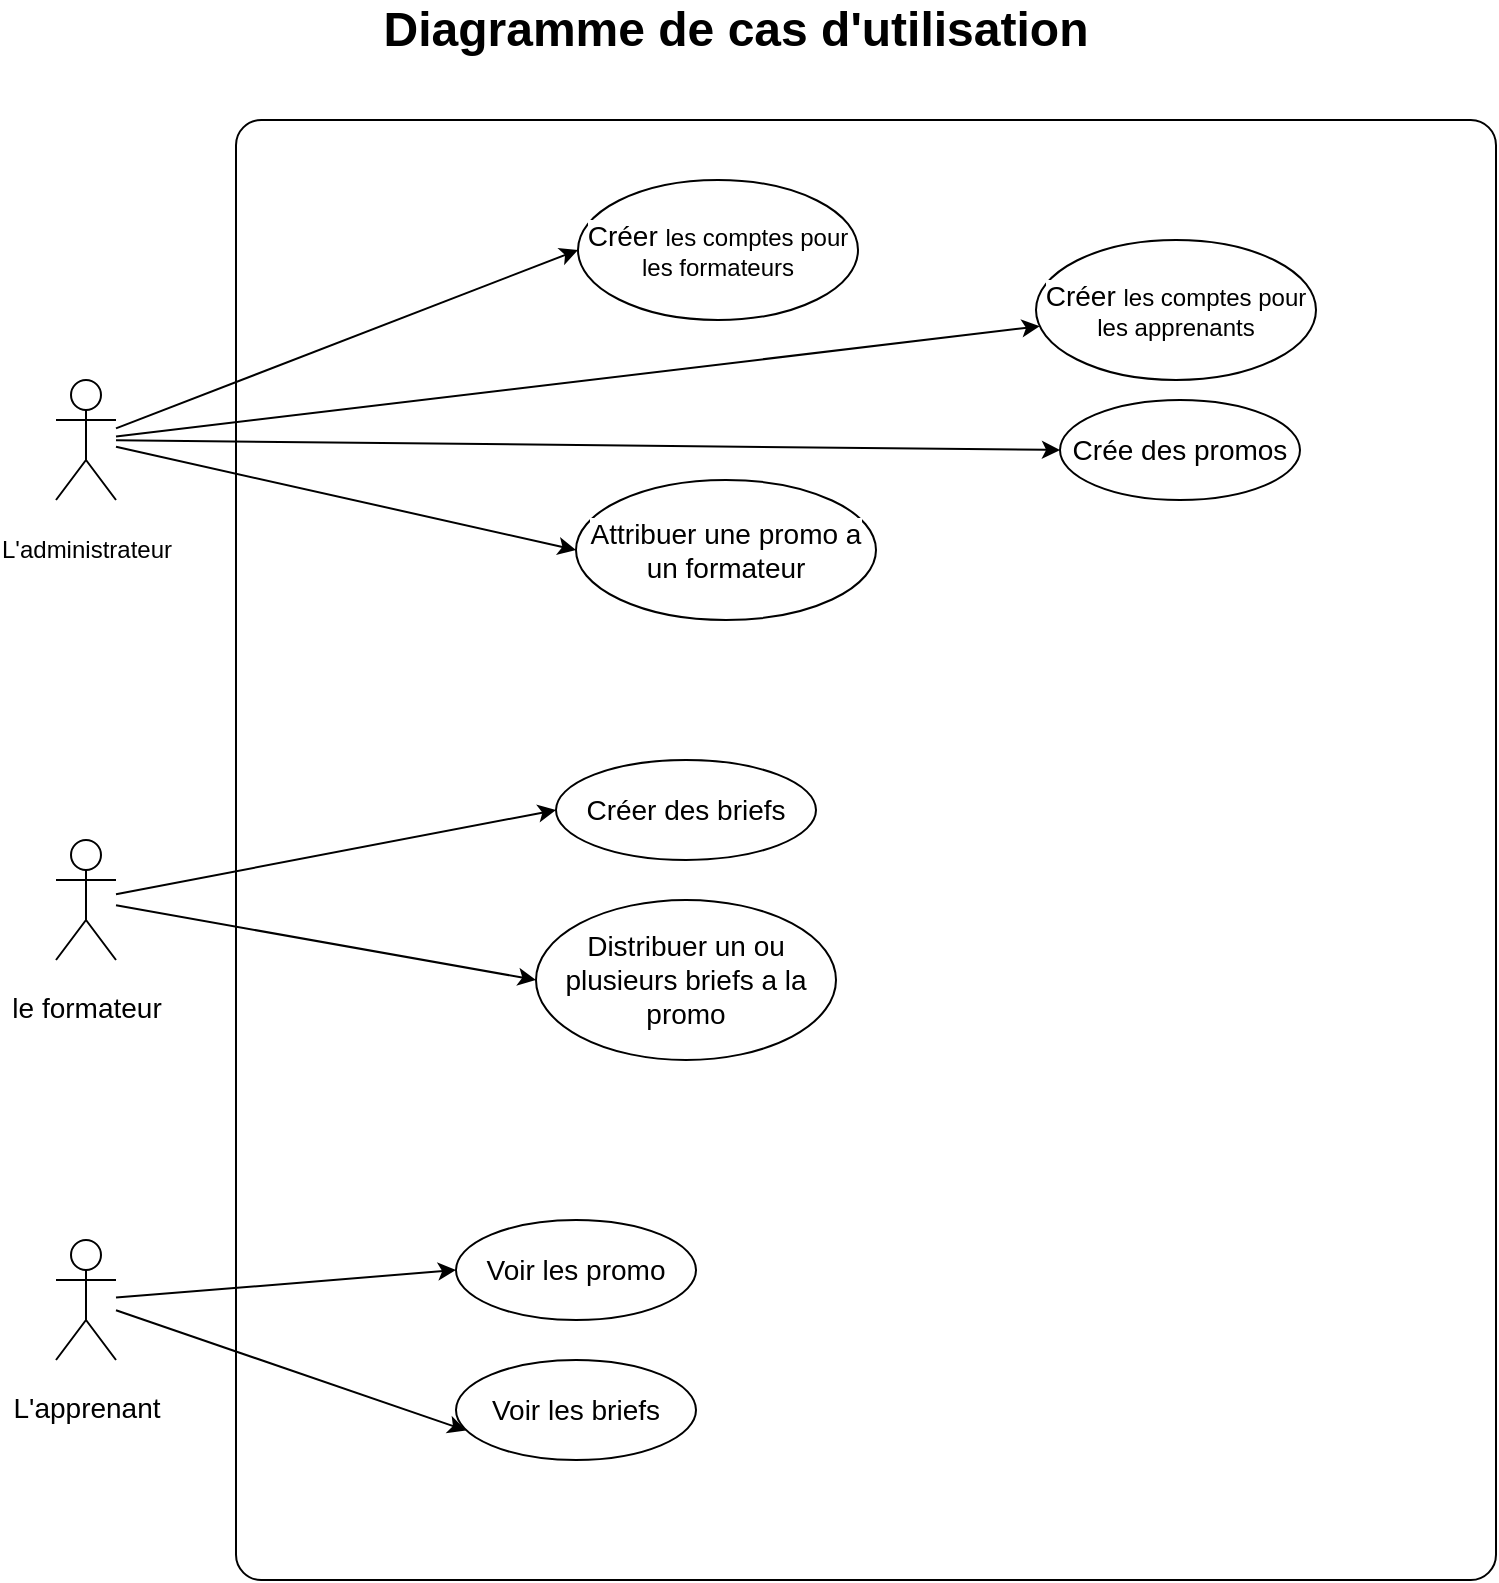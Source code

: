 <mxfile version="16.1.2" type="device"><diagram id="XOnsY3qGpB_ukDObhGDd" name="Page-1"><mxGraphModel dx="868" dy="553" grid="1" gridSize="10" guides="1" tooltips="1" connect="1" arrows="1" fold="1" page="1" pageScale="1" pageWidth="850" pageHeight="1100" math="0" shadow="0"><root><mxCell id="0"/><mxCell id="1" parent="0"/><mxCell id="eqc3wVcJeiabOOFeTULN-1" value="" style="rounded=1;whiteSpace=wrap;html=1;arcSize=2;" parent="1" vertex="1"><mxGeometry x="170" y="80" width="630" height="730" as="geometry"/></mxCell><mxCell id="Ar_UeY85rtDw13q_BDt4-1" value="&lt;font style=&quot;font-size: 24px;&quot;&gt;&lt;b&gt;Diagramme de cas d'utilisation&lt;/b&gt;&lt;/font&gt;" style="text;html=1;strokeColor=none;fillColor=none;align=center;verticalAlign=middle;whiteSpace=wrap;rounded=0;" parent="1" vertex="1"><mxGeometry x="220" y="20" width="400" height="30" as="geometry"/></mxCell><mxCell id="Ar_UeY85rtDw13q_BDt4-19" style="edgeStyle=none;rounded=0;orthogonalLoop=1;jettySize=auto;html=1;entryX=0;entryY=0.5;entryDx=0;entryDy=0;fontSize=12;" parent="1" source="Ar_UeY85rtDw13q_BDt4-2" target="Ar_UeY85rtDw13q_BDt4-9" edge="1"><mxGeometry relative="1" as="geometry"/></mxCell><mxCell id="Ar_UeY85rtDw13q_BDt4-20" style="edgeStyle=none;rounded=0;orthogonalLoop=1;jettySize=auto;html=1;fontSize=12;" parent="1" source="Ar_UeY85rtDw13q_BDt4-2" target="Ar_UeY85rtDw13q_BDt4-11" edge="1"><mxGeometry relative="1" as="geometry"/></mxCell><mxCell id="Ar_UeY85rtDw13q_BDt4-21" style="edgeStyle=none;rounded=0;orthogonalLoop=1;jettySize=auto;html=1;entryX=0;entryY=0.5;entryDx=0;entryDy=0;fontSize=12;" parent="1" source="Ar_UeY85rtDw13q_BDt4-2" target="Ar_UeY85rtDw13q_BDt4-12" edge="1"><mxGeometry relative="1" as="geometry"/></mxCell><mxCell id="Ar_UeY85rtDw13q_BDt4-22" style="edgeStyle=none;rounded=0;orthogonalLoop=1;jettySize=auto;html=1;entryX=0;entryY=0.5;entryDx=0;entryDy=0;fontSize=12;" parent="1" source="Ar_UeY85rtDw13q_BDt4-2" target="Ar_UeY85rtDw13q_BDt4-13" edge="1"><mxGeometry relative="1" as="geometry"/></mxCell><mxCell id="Ar_UeY85rtDw13q_BDt4-2" value="&lt;font style=&quot;font-size: 12px;&quot;&gt;L'administrateur&lt;br&gt;&lt;/font&gt;" style="shape=umlActor;verticalLabelPosition=bottom;verticalAlign=top;html=1;outlineConnect=0;fontSize=24;" parent="1" vertex="1"><mxGeometry x="80" y="210" width="30" height="60" as="geometry"/></mxCell><mxCell id="Ar_UeY85rtDw13q_BDt4-24" style="edgeStyle=none;rounded=0;orthogonalLoop=1;jettySize=auto;html=1;entryX=0;entryY=0.5;entryDx=0;entryDy=0;fontSize=12;" parent="1" source="Ar_UeY85rtDw13q_BDt4-3" target="Ar_UeY85rtDw13q_BDt4-17" edge="1"><mxGeometry relative="1" as="geometry"/></mxCell><mxCell id="Ar_UeY85rtDw13q_BDt4-25" style="edgeStyle=none;rounded=0;orthogonalLoop=1;jettySize=auto;html=1;entryX=0;entryY=0.5;entryDx=0;entryDy=0;fontSize=12;" parent="1" source="Ar_UeY85rtDw13q_BDt4-3" target="Ar_UeY85rtDw13q_BDt4-18" edge="1"><mxGeometry relative="1" as="geometry"/></mxCell><mxCell id="Ar_UeY85rtDw13q_BDt4-3" value="&lt;span style=&quot;font-family: &amp;quot;Nunito Sans&amp;quot;, sans-serif; font-size: 14px; text-align: start; background-color: rgb(255, 255, 255);&quot;&gt;le formateur&lt;/span&gt;" style="shape=umlActor;verticalLabelPosition=bottom;verticalAlign=top;html=1;outlineConnect=0;fontSize=24;" parent="1" vertex="1"><mxGeometry x="80" y="440" width="30" height="60" as="geometry"/></mxCell><mxCell id="Ar_UeY85rtDw13q_BDt4-29" style="edgeStyle=none;rounded=0;orthogonalLoop=1;jettySize=auto;html=1;entryX=0;entryY=0.5;entryDx=0;entryDy=0;fontSize=14;" parent="1" source="Ar_UeY85rtDw13q_BDt4-4" target="Ar_UeY85rtDw13q_BDt4-26" edge="1"><mxGeometry relative="1" as="geometry"/></mxCell><mxCell id="Ar_UeY85rtDw13q_BDt4-30" style="edgeStyle=none;rounded=0;orthogonalLoop=1;jettySize=auto;html=1;entryX=0.042;entryY=0.705;entryDx=0;entryDy=0;entryPerimeter=0;fontSize=14;" parent="1" source="Ar_UeY85rtDw13q_BDt4-4" target="Ar_UeY85rtDw13q_BDt4-27" edge="1"><mxGeometry relative="1" as="geometry"/></mxCell><mxCell id="Ar_UeY85rtDw13q_BDt4-4" value="&lt;span style=&quot;font-family: &amp;quot;Nunito Sans&amp;quot;, sans-serif; font-size: 14px; text-align: start; background-color: rgb(255, 255, 255);&quot;&gt;L'apprenant&lt;/span&gt;" style="shape=umlActor;verticalLabelPosition=bottom;verticalAlign=top;html=1;outlineConnect=0;fontSize=24;" parent="1" vertex="1"><mxGeometry x="80" y="640" width="30" height="60" as="geometry"/></mxCell><mxCell id="Ar_UeY85rtDw13q_BDt4-9" value="&lt;span style=&quot;font-family: &amp;#34;nunito sans&amp;#34; , sans-serif ; font-size: 14px ; background-color: rgb(255 , 255 , 255)&quot;&gt;Créer&amp;nbsp;&lt;/span&gt;les comptes pour les formateurs" style="ellipse;whiteSpace=wrap;html=1;fontSize=12;" parent="1" vertex="1"><mxGeometry x="341" y="110" width="140" height="70" as="geometry"/></mxCell><mxCell id="Ar_UeY85rtDw13q_BDt4-11" value="&lt;span style=&quot;font-family: &amp;#34;nunito sans&amp;#34; , sans-serif ; font-size: 14px ; background-color: rgb(255 , 255 , 255)&quot;&gt;Créer&amp;nbsp;&lt;/span&gt;les comptes pour les apprenants" style="ellipse;whiteSpace=wrap;html=1;fontSize=12;" parent="1" vertex="1"><mxGeometry x="570" y="140" width="140" height="70" as="geometry"/></mxCell><mxCell id="Ar_UeY85rtDw13q_BDt4-12" value="&lt;span style=&quot;font-family: &amp;quot;Nunito Sans&amp;quot;, sans-serif; font-size: 14px; text-align: start; background-color: rgb(255, 255, 255);&quot;&gt;Crée des promos&lt;/span&gt;" style="ellipse;whiteSpace=wrap;html=1;fontSize=12;" parent="1" vertex="1"><mxGeometry x="582" y="220" width="120" height="50" as="geometry"/></mxCell><mxCell id="Ar_UeY85rtDw13q_BDt4-13" value="&lt;div&gt;&lt;span style=&quot;font-family: &amp;#34;nunito sans&amp;#34; , sans-serif ; font-size: 14px ; background-color: rgb(255 , 255 , 255)&quot;&gt;Attribuer une promo a un formateur&lt;/span&gt;&lt;br&gt;&lt;/div&gt;" style="ellipse;whiteSpace=wrap;html=1;fontSize=12;" parent="1" vertex="1"><mxGeometry x="340" y="260" width="150" height="70" as="geometry"/></mxCell><mxCell id="Ar_UeY85rtDw13q_BDt4-17" value="&lt;span style=&quot;font-family: &amp;#34;nunito sans&amp;#34; , sans-serif ; font-size: 14px ; background-color: rgb(255 , 255 , 255)&quot;&gt;Créer des briefs&lt;/span&gt;" style="ellipse;whiteSpace=wrap;html=1;fontSize=12;" parent="1" vertex="1"><mxGeometry x="330" y="400" width="130" height="50" as="geometry"/></mxCell><mxCell id="Ar_UeY85rtDw13q_BDt4-18" value="&lt;span style=&quot;font-family: &amp;#34;nunito sans&amp;#34; , sans-serif ; font-size: 14px ; background-color: rgb(255 , 255 , 255)&quot;&gt;Distribuer un ou plusieurs briefs a la promo&lt;/span&gt;" style="ellipse;whiteSpace=wrap;html=1;fontSize=12;" parent="1" vertex="1"><mxGeometry x="320" y="470" width="150" height="80" as="geometry"/></mxCell><mxCell id="Ar_UeY85rtDw13q_BDt4-26" value="&lt;font style=&quot;font-size: 14px&quot;&gt;Voir les promo&lt;/font&gt;" style="ellipse;whiteSpace=wrap;html=1;fontSize=12;" parent="1" vertex="1"><mxGeometry x="280" y="630" width="120" height="50" as="geometry"/></mxCell><mxCell id="Ar_UeY85rtDw13q_BDt4-27" value="&lt;font style=&quot;font-size: 14px&quot;&gt;Voir les briefs&lt;/font&gt;" style="ellipse;whiteSpace=wrap;html=1;fontSize=12;" parent="1" vertex="1"><mxGeometry x="280" y="700" width="120" height="50" as="geometry"/></mxCell></root></mxGraphModel></diagram></mxfile>